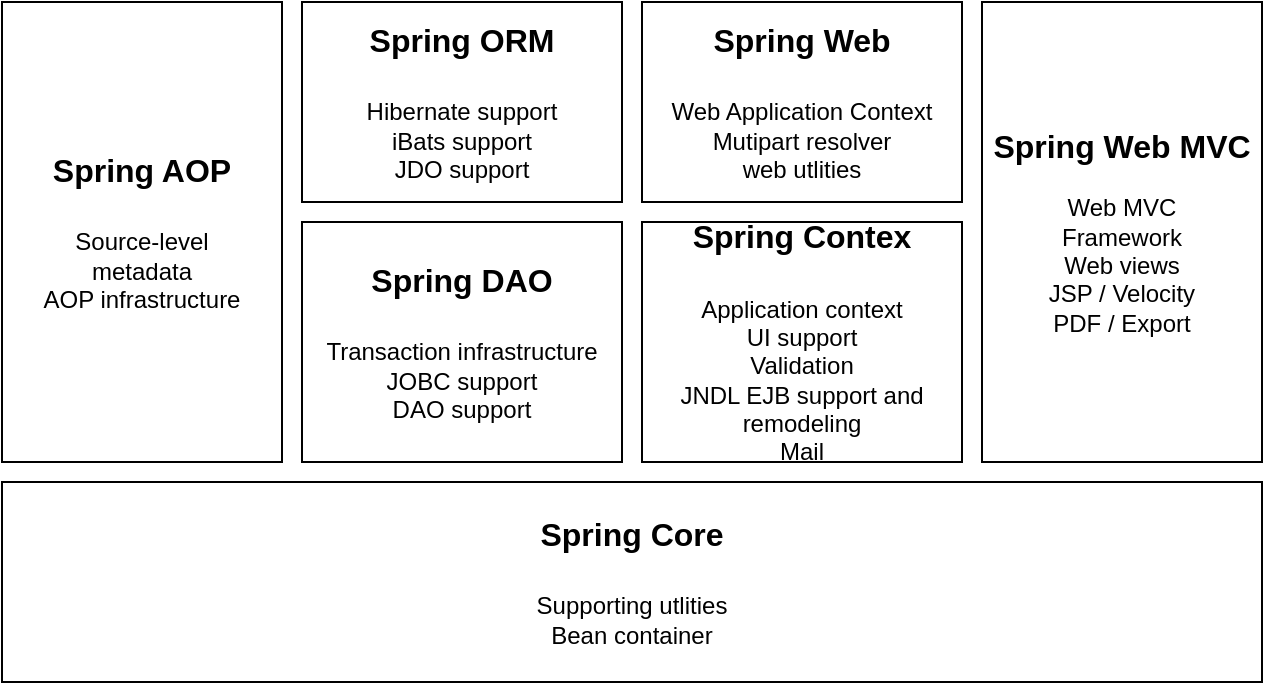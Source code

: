 <mxfile>
    <diagram id="wGf1ILY90YyGVLBexA6e" name="第 1 页">
        <mxGraphModel dx="438" dy="829" grid="1" gridSize="10" guides="1" tooltips="1" connect="1" arrows="1" fold="1" page="1" pageScale="1" pageWidth="827" pageHeight="1169" math="0" shadow="0">
            <root>
                <mxCell id="0"/>
                <mxCell id="1" parent="0"/>
                <mxCell id="387" value="&lt;div&gt;&lt;b&gt;&lt;font style=&quot;font-size: 16px&quot;&gt;Spring AOP&lt;/font&gt;&lt;/b&gt;&lt;/div&gt;&lt;div&gt;&lt;b&gt;&lt;font style=&quot;font-size: 16px&quot;&gt;&lt;br&gt;&lt;/font&gt;&lt;/b&gt;&lt;/div&gt;&lt;div&gt;Source-level&lt;/div&gt;&lt;div&gt;metadata&lt;/div&gt;&lt;div&gt;AOP infrastructure&lt;/div&gt;" style="rounded=0;whiteSpace=wrap;html=1;" parent="1" vertex="1">
                    <mxGeometry x="140" y="270" width="140" height="230" as="geometry"/>
                </mxCell>
                <mxCell id="388" value="&lt;div&gt;&lt;span style=&quot;font-size: 16px&quot;&gt;&lt;b&gt;Spring ORM&lt;/b&gt;&lt;/span&gt;&lt;/div&gt;&lt;div&gt;&lt;span style=&quot;font-size: 16px&quot;&gt;&lt;b&gt;&lt;br&gt;&lt;/b&gt;&lt;/span&gt;&lt;/div&gt;&lt;div&gt;&lt;font style=&quot;font-size: 12px&quot;&gt;Hibernate support&lt;/font&gt;&lt;/div&gt;&lt;div&gt;&lt;font style=&quot;font-size: 12px&quot;&gt;iBats support&lt;/font&gt;&lt;/div&gt;&lt;div&gt;&lt;font style=&quot;font-size: 12px&quot;&gt;JDO support&lt;/font&gt;&lt;/div&gt;" style="rounded=0;whiteSpace=wrap;html=1;" parent="1" vertex="1">
                    <mxGeometry x="290" y="270" width="160" height="100" as="geometry"/>
                </mxCell>
                <mxCell id="389" value="&lt;div&gt;&lt;span style=&quot;font-size: 16px&quot;&gt;&lt;b&gt;Spring DAO&lt;/b&gt;&lt;/span&gt;&lt;/div&gt;&lt;div&gt;&lt;span style=&quot;font-size: 16px&quot;&gt;&lt;b&gt;&lt;br&gt;&lt;/b&gt;&lt;/span&gt;&lt;/div&gt;&lt;div&gt;&lt;font style=&quot;font-size: 12px&quot;&gt;Transaction infrastructure&lt;/font&gt;&lt;/div&gt;&lt;div&gt;&lt;font style=&quot;font-size: 12px&quot;&gt;JOBC support&lt;/font&gt;&lt;/div&gt;&lt;div&gt;&lt;font style=&quot;font-size: 12px&quot;&gt;DAO support&lt;/font&gt;&lt;/div&gt;" style="rounded=0;whiteSpace=wrap;html=1;" parent="1" vertex="1">
                    <mxGeometry x="290" y="380" width="160" height="120" as="geometry"/>
                </mxCell>
                <mxCell id="390" value="&lt;div&gt;&lt;span style=&quot;font-size: 16px&quot;&gt;&lt;b&gt;Spring Web&lt;/b&gt;&lt;/span&gt;&lt;/div&gt;&lt;div&gt;&lt;span style=&quot;font-size: 16px&quot;&gt;&lt;b&gt;&lt;br&gt;&lt;/b&gt;&lt;/span&gt;&lt;/div&gt;&lt;div&gt;&lt;font style=&quot;font-size: 12px&quot;&gt;Web Application Context&lt;/font&gt;&lt;/div&gt;&lt;div&gt;&lt;font style=&quot;font-size: 12px&quot;&gt;Mutipart resolver&lt;/font&gt;&lt;/div&gt;&lt;div&gt;&lt;font style=&quot;font-size: 12px&quot;&gt;web utlities&lt;/font&gt;&lt;/div&gt;" style="rounded=0;whiteSpace=wrap;html=1;" parent="1" vertex="1">
                    <mxGeometry x="460" y="270" width="160" height="100" as="geometry"/>
                </mxCell>
                <mxCell id="391" value="&lt;div&gt;&lt;span style=&quot;font-size: 16px&quot;&gt;&lt;b&gt;Spring Contex&lt;/b&gt;&lt;/span&gt;&lt;/div&gt;&lt;div&gt;&lt;span style=&quot;font-size: 16px&quot;&gt;&lt;b&gt;&lt;br&gt;&lt;/b&gt;&lt;/span&gt;&lt;/div&gt;&lt;div&gt;&lt;font style=&quot;font-size: 12px&quot;&gt;Application context&lt;/font&gt;&lt;/div&gt;&lt;div&gt;&lt;font style=&quot;font-size: 12px&quot;&gt;UI support&lt;/font&gt;&lt;/div&gt;&lt;div&gt;&lt;font style=&quot;font-size: 12px&quot;&gt;Validation&lt;/font&gt;&lt;/div&gt;&lt;div&gt;&lt;font style=&quot;font-size: 12px&quot;&gt;JNDL EJB support and&lt;/font&gt;&lt;/div&gt;&lt;div&gt;&lt;font style=&quot;font-size: 12px&quot;&gt;remodeling&lt;/font&gt;&lt;/div&gt;&lt;div&gt;&lt;font style=&quot;font-size: 12px&quot;&gt;Mail&lt;/font&gt;&lt;/div&gt;" style="rounded=0;whiteSpace=wrap;html=1;" parent="1" vertex="1">
                    <mxGeometry x="460" y="380" width="160" height="120" as="geometry"/>
                </mxCell>
                <mxCell id="392" value="&lt;div&gt;&lt;span style=&quot;font-size: 16px&quot;&gt;&lt;b&gt;Spring Web&amp;nbsp;&lt;/b&gt;&lt;/span&gt;&lt;span&gt;&lt;font style=&quot;font-size: 16px&quot;&gt;&lt;b&gt;MVC&lt;/b&gt;&lt;/font&gt;&lt;/span&gt;&lt;/div&gt;&lt;div&gt;&lt;font style=&quot;font-size: 12px&quot;&gt;&lt;br&gt;&lt;/font&gt;&lt;/div&gt;&lt;div&gt;&lt;font style=&quot;font-size: 12px&quot;&gt;Web MVC&lt;/font&gt;&lt;/div&gt;&lt;div&gt;&lt;font style=&quot;font-size: 12px&quot;&gt;Framework&lt;/font&gt;&lt;/div&gt;&lt;div&gt;&lt;font style=&quot;font-size: 12px&quot;&gt;Web views&lt;/font&gt;&lt;/div&gt;&lt;div&gt;&lt;font style=&quot;font-size: 12px&quot;&gt;JSP / Velocity&lt;/font&gt;&lt;/div&gt;&lt;div&gt;&lt;font style=&quot;font-size: 12px&quot;&gt;PDF / Export&lt;/font&gt;&lt;/div&gt;" style="rounded=0;whiteSpace=wrap;html=1;" parent="1" vertex="1">
                    <mxGeometry x="630" y="270" width="140" height="230" as="geometry"/>
                </mxCell>
                <mxCell id="393" value="&lt;div&gt;&lt;span style=&quot;font-size: 16px&quot;&gt;&lt;b&gt;Spring Core&lt;/b&gt;&lt;/span&gt;&lt;/div&gt;&lt;div&gt;&lt;span style=&quot;font-size: 16px&quot;&gt;&lt;b&gt;&lt;br&gt;&lt;/b&gt;&lt;/span&gt;&lt;/div&gt;&lt;div&gt;&lt;font style=&quot;font-size: 12px&quot;&gt;Supporting utlities&lt;/font&gt;&lt;/div&gt;&lt;div&gt;&lt;font style=&quot;font-size: 12px&quot;&gt;Bean&amp;nbsp;&lt;/font&gt;container&lt;/div&gt;" style="rounded=0;whiteSpace=wrap;html=1;" parent="1" vertex="1">
                    <mxGeometry x="140" y="510" width="630" height="100" as="geometry"/>
                </mxCell>
            </root>
        </mxGraphModel>
    </diagram>
</mxfile>